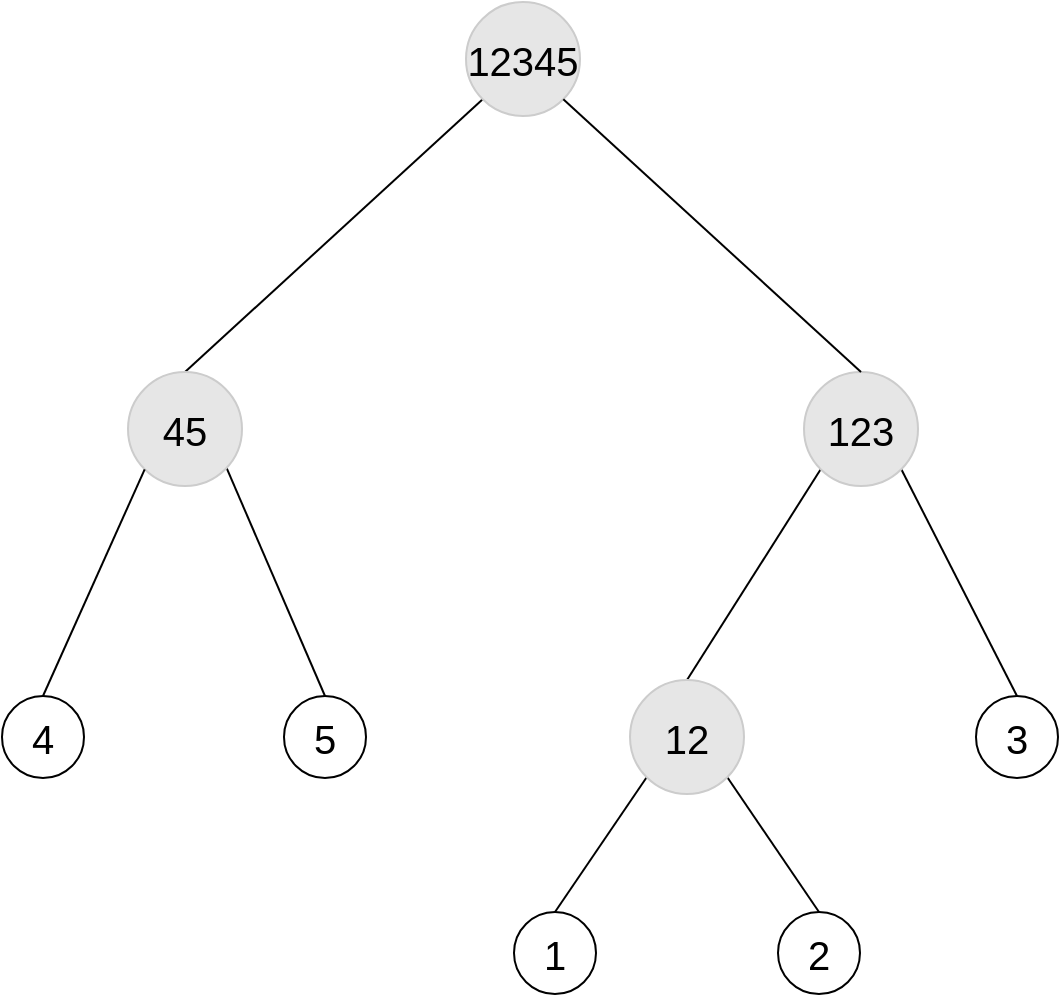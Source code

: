 <mxfile version="22.1.15" type="github" pages="3">
  <diagram name="ISMB_v2" id="_8pW4wHz2l0naxUJuMTV">
    <mxGraphModel dx="1834" dy="1193" grid="0" gridSize="10" guides="1" tooltips="1" connect="1" arrows="1" fold="1" page="0" pageScale="1" pageWidth="850" pageHeight="1100" background="none" math="0" shadow="0">
      <root>
        <mxCell id="1-xvEPNPl8uFFG34m83o-0" />
        <mxCell id="1-xvEPNPl8uFFG34m83o-1" parent="1-xvEPNPl8uFFG34m83o-0" />
        <mxCell id="1-xvEPNPl8uFFG34m83o-4" value="&lt;font style=&quot;font-size: 20px;&quot;&gt;&lt;span&gt;1&lt;/span&gt;&lt;/font&gt;" style="ellipse;whiteSpace=wrap;html=1;aspect=fixed;fontStyle=0" parent="1-xvEPNPl8uFFG34m83o-1" vertex="1">
          <mxGeometry x="148" y="348" width="41" height="41" as="geometry" />
        </mxCell>
        <mxCell id="1-xvEPNPl8uFFG34m83o-5" value="" style="endArrow=none;html=1;rounded=0;fillColor=#e1d5e7;strokeColor=#000000;fontStyle=0;exitX=0.5;exitY=0;exitDx=0;exitDy=0;entryX=0;entryY=1;entryDx=0;entryDy=0;" parent="1-xvEPNPl8uFFG34m83o-1" source="xdtNXbZ7dC_vvfU1BAyV-2" target="1-xvEPNPl8uFFG34m83o-20" edge="1">
          <mxGeometry width="50" height="50" relative="1" as="geometry">
            <mxPoint x="31" y="93" as="sourcePoint" />
            <mxPoint x="128.073" y="27.004" as="targetPoint" />
          </mxGeometry>
        </mxCell>
        <mxCell id="1-xvEPNPl8uFFG34m83o-6" value="" style="endArrow=none;html=1;rounded=0;exitX=0.5;exitY=0;exitDx=0;exitDy=0;entryX=0;entryY=1;entryDx=0;entryDy=0;fillColor=#e1d5e7;strokeColor=#000000;fontStyle=0;" parent="1-xvEPNPl8uFFG34m83o-1" source="xdtNXbZ7dC_vvfU1BAyV-4" target="xdtNXbZ7dC_vvfU1BAyV-3" edge="1">
          <mxGeometry width="50" height="50" relative="1" as="geometry">
            <mxPoint x="244.5" y="240" as="sourcePoint" />
            <mxPoint x="299.004" y="158.996" as="targetPoint" />
          </mxGeometry>
        </mxCell>
        <mxCell id="1-xvEPNPl8uFFG34m83o-7" value="" style="endArrow=none;html=1;rounded=0;entryX=1;entryY=1;entryDx=0;entryDy=0;exitX=0.5;exitY=0;exitDx=0;exitDy=0;fillColor=#e1d5e7;strokeColor=#000000;fontStyle=0" parent="1-xvEPNPl8uFFG34m83o-1" source="1-xvEPNPl8uFFG34m83o-13" target="xdtNXbZ7dC_vvfU1BAyV-4" edge="1">
          <mxGeometry width="50" height="50" relative="1" as="geometry">
            <mxPoint x="295.004" y="352.004" as="sourcePoint" />
            <mxPoint x="258.996" y="272.996" as="targetPoint" />
          </mxGeometry>
        </mxCell>
        <mxCell id="1-xvEPNPl8uFFG34m83o-8" value="" style="endArrow=none;html=1;rounded=0;exitX=0.5;exitY=0;exitDx=0;exitDy=0;fillColor=#e1d5e7;strokeColor=#000000;entryX=0;entryY=1;entryDx=0;entryDy=0;" parent="1-xvEPNPl8uFFG34m83o-1" source="1-xvEPNPl8uFFG34m83o-4" target="xdtNXbZ7dC_vvfU1BAyV-4" edge="1">
          <mxGeometry width="50" height="50" relative="1" as="geometry">
            <mxPoint x="141" y="344" as="sourcePoint" />
            <mxPoint x="233" y="270" as="targetPoint" />
          </mxGeometry>
        </mxCell>
        <mxCell id="1-xvEPNPl8uFFG34m83o-11" value="" style="endArrow=none;html=1;rounded=0;entryX=0.842;entryY=0.789;entryDx=0;entryDy=0;exitX=0.5;exitY=0;exitDx=0;exitDy=0;fillColor=#e1d5e7;strokeColor=#000000;fontStyle=0;entryPerimeter=0;" parent="1-xvEPNPl8uFFG34m83o-1" source="1-xvEPNPl8uFFG34m83o-16" target="xdtNXbZ7dC_vvfU1BAyV-2" edge="1">
          <mxGeometry width="50" height="50" relative="1" as="geometry">
            <mxPoint x="629.004" y="247.004" as="sourcePoint" />
            <mxPoint x="1.384" y="168.172" as="targetPoint" />
          </mxGeometry>
        </mxCell>
        <mxCell id="1-xvEPNPl8uFFG34m83o-12" value="" style="endArrow=none;html=1;rounded=0;entryX=1;entryY=1;entryDx=0;entryDy=0;exitX=0.5;exitY=0;exitDx=0;exitDy=0;fillColor=#e1d5e7;strokeColor=#000000;fontStyle=0;" parent="1-xvEPNPl8uFFG34m83o-1" source="1-xvEPNPl8uFFG34m83o-14" target="xdtNXbZ7dC_vvfU1BAyV-3" edge="1">
          <mxGeometry width="50" height="50" relative="1" as="geometry">
            <mxPoint x="376.5" y="238" as="sourcePoint" />
            <mxPoint x="326.579" y="159.506" as="targetPoint" />
          </mxGeometry>
        </mxCell>
        <mxCell id="1-xvEPNPl8uFFG34m83o-13" value="&lt;span style=&quot;font-size: 20px;&quot;&gt;2&lt;/span&gt;" style="ellipse;whiteSpace=wrap;html=1;aspect=fixed;fontStyle=0" parent="1-xvEPNPl8uFFG34m83o-1" vertex="1">
          <mxGeometry x="280" y="348" width="41" height="41" as="geometry" />
        </mxCell>
        <mxCell id="1-xvEPNPl8uFFG34m83o-14" value="&lt;font style=&quot;font-size: 20px;&quot;&gt;&lt;span&gt;3&lt;/span&gt;&lt;/font&gt;" style="ellipse;whiteSpace=wrap;html=1;aspect=fixed;fontStyle=0" parent="1-xvEPNPl8uFFG34m83o-1" vertex="1">
          <mxGeometry x="379" y="240" width="41" height="41" as="geometry" />
        </mxCell>
        <mxCell id="1-xvEPNPl8uFFG34m83o-15" value="&lt;span style=&quot;font-size: 20px;&quot;&gt;&lt;span&gt;4&lt;/span&gt;&lt;/span&gt;" style="ellipse;whiteSpace=wrap;html=1;aspect=fixed;fontStyle=0" parent="1-xvEPNPl8uFFG34m83o-1" vertex="1">
          <mxGeometry x="-108" y="240" width="41" height="41" as="geometry" />
        </mxCell>
        <mxCell id="1-xvEPNPl8uFFG34m83o-16" value="&lt;font style=&quot;font-size: 20px;&quot;&gt;&lt;span&gt;5&lt;/span&gt;&lt;/font&gt;" style="ellipse;whiteSpace=wrap;html=1;aspect=fixed;fontStyle=0" parent="1-xvEPNPl8uFFG34m83o-1" vertex="1">
          <mxGeometry x="33" y="240" width="41" height="41" as="geometry" />
        </mxCell>
        <mxCell id="1-xvEPNPl8uFFG34m83o-20" value="&lt;font style=&quot;font-size: 20px;&quot;&gt;&lt;span&gt;12345&lt;/span&gt;&lt;/font&gt;" style="ellipse;whiteSpace=wrap;html=1;aspect=fixed;fillColor=#E6E6E6;strokeColor=#CCCCCC;fontStyle=0" parent="1-xvEPNPl8uFFG34m83o-1" vertex="1">
          <mxGeometry x="124" y="-107" width="57" height="57" as="geometry" />
        </mxCell>
        <mxCell id="xdtNXbZ7dC_vvfU1BAyV-2" value="&lt;font style=&quot;font-size: 20px;&quot;&gt;&lt;span&gt;45&lt;/span&gt;&lt;/font&gt;" style="ellipse;whiteSpace=wrap;html=1;aspect=fixed;fillColor=#E6E6E6;strokeColor=#CCCCCC;fontStyle=0" parent="1-xvEPNPl8uFFG34m83o-1" vertex="1">
          <mxGeometry x="-45" y="78" width="57" height="57" as="geometry" />
        </mxCell>
        <mxCell id="xdtNXbZ7dC_vvfU1BAyV-3" value="&lt;font style=&quot;font-size: 20px;&quot;&gt;&lt;span&gt;123&lt;/span&gt;&lt;/font&gt;" style="ellipse;whiteSpace=wrap;html=1;aspect=fixed;fillColor=#E6E6E6;strokeColor=#CCCCCC;fontStyle=0" parent="1-xvEPNPl8uFFG34m83o-1" vertex="1">
          <mxGeometry x="293" y="78" width="57" height="57" as="geometry" />
        </mxCell>
        <mxCell id="xdtNXbZ7dC_vvfU1BAyV-4" value="&lt;font style=&quot;font-size: 20px;&quot;&gt;&lt;span&gt;12&lt;/span&gt;&lt;/font&gt;" style="ellipse;whiteSpace=wrap;html=1;aspect=fixed;fillColor=#E6E6E6;strokeColor=#CCCCCC;fontStyle=0" parent="1-xvEPNPl8uFFG34m83o-1" vertex="1">
          <mxGeometry x="206" y="232" width="57" height="57" as="geometry" />
        </mxCell>
        <mxCell id="xdtNXbZ7dC_vvfU1BAyV-5" value="" style="endArrow=none;html=1;rounded=0;exitX=0.5;exitY=0;exitDx=0;exitDy=0;fillColor=#e1d5e7;strokeColor=#000000;fontStyle=0;entryX=1;entryY=1;entryDx=0;entryDy=0;" parent="1-xvEPNPl8uFFG34m83o-1" source="xdtNXbZ7dC_vvfU1BAyV-3" target="1-xvEPNPl8uFFG34m83o-20" edge="1">
          <mxGeometry width="50" height="50" relative="1" as="geometry">
            <mxPoint x="-6" y="134" as="sourcePoint" />
            <mxPoint x="138.073" y="37.004" as="targetPoint" />
          </mxGeometry>
        </mxCell>
        <mxCell id="xdtNXbZ7dC_vvfU1BAyV-13" value="" style="endArrow=none;html=1;rounded=0;fillColor=#e1d5e7;strokeColor=#000000;fontStyle=0;exitX=0.5;exitY=0;exitDx=0;exitDy=0;entryX=0;entryY=1;entryDx=0;entryDy=0;" parent="1-xvEPNPl8uFFG34m83o-1" source="1-xvEPNPl8uFFG34m83o-15" target="xdtNXbZ7dC_vvfU1BAyV-2" edge="1">
          <mxGeometry width="50" height="50" relative="1" as="geometry">
            <mxPoint x="-177" y="176" as="sourcePoint" />
            <mxPoint x="-32.927" y="125.004" as="targetPoint" />
          </mxGeometry>
        </mxCell>
      </root>
    </mxGraphModel>
  </diagram>
  <diagram name="ISMB_v1" id="OkYL2JDsZOuHFSt1x4ls">
    <mxGraphModel dx="1434" dy="1193" grid="0" gridSize="10" guides="1" tooltips="1" connect="1" arrows="1" fold="1" page="0" pageScale="1" pageWidth="850" pageHeight="1100" background="none" math="0" shadow="0">
      <root>
        <mxCell id="qX1cy3uE3qjPtB238GDG-0" />
        <mxCell id="qX1cy3uE3qjPtB238GDG-1" parent="qX1cy3uE3qjPtB238GDG-0" />
        <mxCell id="dcohTInKKlZ0EyR_UnF3-0" value="&lt;b style=&quot;border-color: var(--border-color); color: rgb(0, 0, 0); font-family: Helvetica; font-size: 20px; font-style: normal; font-variant-ligatures: normal; font-variant-caps: normal; letter-spacing: normal; orphans: 2; text-align: center; text-indent: 0px; text-transform: none; widows: 2; word-spacing: 0px; -webkit-text-stroke-width: 0px; background-color: rgb(255, 255, 255); text-decoration-thickness: initial; text-decoration-style: initial; text-decoration-color: initial;&quot;&gt;34&lt;/b&gt;" style="ellipse;whiteSpace=wrap;html=1;aspect=fixed;" vertex="1" parent="qX1cy3uE3qjPtB238GDG-1">
          <mxGeometry x="216" y="197" width="41" height="41" as="geometry" />
        </mxCell>
        <mxCell id="dcohTInKKlZ0EyR_UnF3-1" value="&lt;font style=&quot;font-size: 20px;&quot;&gt;&lt;b&gt;1&lt;/b&gt;&lt;/font&gt;" style="ellipse;whiteSpace=wrap;html=1;aspect=fixed;" vertex="1" parent="qX1cy3uE3qjPtB238GDG-1">
          <mxGeometry x="25" y="313" width="41" height="41" as="geometry" />
        </mxCell>
        <mxCell id="dcohTInKKlZ0EyR_UnF3-2" value="" style="endArrow=none;html=1;rounded=0;exitX=0.5;exitY=0;exitDx=0;exitDy=0;entryX=0;entryY=1;entryDx=0;entryDy=0;" edge="1" parent="qX1cy3uE3qjPtB238GDG-1" source="dcohTInKKlZ0EyR_UnF3-13" target="dcohTInKKlZ0EyR_UnF3-15">
          <mxGeometry width="50" height="50" relative="1" as="geometry">
            <mxPoint x="210" y="215" as="sourcePoint" />
            <mxPoint x="208.073" y="24.304" as="targetPoint" />
          </mxGeometry>
        </mxCell>
        <mxCell id="dcohTInKKlZ0EyR_UnF3-3" value="" style="endArrow=none;html=1;rounded=0;exitX=0.5;exitY=0;exitDx=0;exitDy=0;entryX=0;entryY=1;entryDx=0;entryDy=0;" edge="1" parent="qX1cy3uE3qjPtB238GDG-1" source="dcohTInKKlZ0EyR_UnF3-12" target="dcohTInKKlZ0EyR_UnF3-13">
          <mxGeometry width="50" height="50" relative="1" as="geometry">
            <mxPoint x="69.996" y="207.004" as="sourcePoint" />
            <mxPoint x="143.004" y="120.996" as="targetPoint" />
          </mxGeometry>
        </mxCell>
        <mxCell id="dcohTInKKlZ0EyR_UnF3-4" value="" style="endArrow=none;html=1;rounded=0;entryX=1;entryY=1;entryDx=0;entryDy=0;exitX=0.5;exitY=0;exitDx=0;exitDy=0;" edge="1" parent="qX1cy3uE3qjPtB238GDG-1" source="dcohTInKKlZ0EyR_UnF3-9" target="dcohTInKKlZ0EyR_UnF3-12">
          <mxGeometry width="50" height="50" relative="1" as="geometry">
            <mxPoint x="106.004" y="315.004" as="sourcePoint" />
            <mxPoint x="69.996" y="235.996" as="targetPoint" />
          </mxGeometry>
        </mxCell>
        <mxCell id="dcohTInKKlZ0EyR_UnF3-5" value="" style="endArrow=none;html=1;rounded=0;entryX=0;entryY=1;entryDx=0;entryDy=0;exitX=0.5;exitY=0;exitDx=0;exitDy=0;" edge="1" parent="qX1cy3uE3qjPtB238GDG-1" source="dcohTInKKlZ0EyR_UnF3-1" target="dcohTInKKlZ0EyR_UnF3-12">
          <mxGeometry width="50" height="50" relative="1" as="geometry">
            <mxPoint x="-48" y="307" as="sourcePoint" />
            <mxPoint x="41.004" y="235.996" as="targetPoint" />
          </mxGeometry>
        </mxCell>
        <mxCell id="dcohTInKKlZ0EyR_UnF3-6" value="" style="endArrow=none;html=1;rounded=0;exitX=0.5;exitY=0;exitDx=0;exitDy=0;" edge="1" parent="qX1cy3uE3qjPtB238GDG-1" source="dcohTInKKlZ0EyR_UnF3-14">
          <mxGeometry width="50" height="50" relative="1" as="geometry">
            <mxPoint x="210" y="215" as="sourcePoint" />
            <mxPoint x="250.849" y="21.811" as="targetPoint" />
          </mxGeometry>
        </mxCell>
        <mxCell id="dcohTInKKlZ0EyR_UnF3-7" value="" style="endArrow=none;html=1;rounded=0;entryX=0;entryY=1;entryDx=0;entryDy=0;exitX=0.5;exitY=0;exitDx=0;exitDy=0;" edge="1" parent="qX1cy3uE3qjPtB238GDG-1" source="dcohTInKKlZ0EyR_UnF3-10" target="dcohTInKKlZ0EyR_UnF3-0">
          <mxGeometry width="50" height="50" relative="1" as="geometry">
            <mxPoint x="272.996" y="207.004" as="sourcePoint" />
            <mxPoint x="260" y="165" as="targetPoint" />
          </mxGeometry>
        </mxCell>
        <mxCell id="dcohTInKKlZ0EyR_UnF3-8" value="" style="endArrow=none;html=1;rounded=0;entryX=1;entryY=1;entryDx=0;entryDy=0;exitX=0.5;exitY=0;exitDx=0;exitDy=0;" edge="1" parent="qX1cy3uE3qjPtB238GDG-1" source="dcohTInKKlZ0EyR_UnF3-11" target="dcohTInKKlZ0EyR_UnF3-0">
          <mxGeometry width="50" height="50" relative="1" as="geometry">
            <mxPoint x="440.004" y="210.004" as="sourcePoint" />
            <mxPoint x="260" y="165" as="targetPoint" />
          </mxGeometry>
        </mxCell>
        <mxCell id="dcohTInKKlZ0EyR_UnF3-9" value="&lt;font style=&quot;font-size: 20px;&quot;&gt;&lt;b&gt;2&lt;/b&gt;&lt;/font&gt;" style="ellipse;whiteSpace=wrap;html=1;aspect=fixed;" vertex="1" parent="qX1cy3uE3qjPtB238GDG-1">
          <mxGeometry x="107" y="313" width="41" height="41" as="geometry" />
        </mxCell>
        <mxCell id="dcohTInKKlZ0EyR_UnF3-10" value="&lt;span style=&quot;font-size: 20px;&quot;&gt;&lt;b&gt;3&lt;/b&gt;&lt;/span&gt;" style="ellipse;whiteSpace=wrap;html=1;aspect=fixed;" vertex="1" parent="qX1cy3uE3qjPtB238GDG-1">
          <mxGeometry x="181" y="313" width="41" height="41" as="geometry" />
        </mxCell>
        <mxCell id="dcohTInKKlZ0EyR_UnF3-11" value="&lt;font style=&quot;font-size: 20px;&quot;&gt;&lt;b&gt;4&lt;/b&gt;&lt;/font&gt;" style="ellipse;whiteSpace=wrap;html=1;aspect=fixed;" vertex="1" parent="qX1cy3uE3qjPtB238GDG-1">
          <mxGeometry x="257" y="313" width="41" height="41" as="geometry" />
        </mxCell>
        <mxCell id="dcohTInKKlZ0EyR_UnF3-12" value="&lt;font style=&quot;font-size: 20px;&quot;&gt;&lt;b&gt;12&lt;/b&gt;&lt;/font&gt;" style="ellipse;whiteSpace=wrap;html=1;aspect=fixed;" vertex="1" parent="qX1cy3uE3qjPtB238GDG-1">
          <mxGeometry x="66" y="197" width="41" height="41" as="geometry" />
        </mxCell>
        <mxCell id="dcohTInKKlZ0EyR_UnF3-13" value="&lt;font style=&quot;font-size: 20px;&quot;&gt;&lt;b&gt;1234&lt;/b&gt;&lt;/font&gt;" style="ellipse;whiteSpace=wrap;html=1;aspect=fixed;" vertex="1" parent="qX1cy3uE3qjPtB238GDG-1">
          <mxGeometry x="138" y="71" width="51" height="51" as="geometry" />
        </mxCell>
        <mxCell id="dcohTInKKlZ0EyR_UnF3-14" value="&lt;font style=&quot;font-size: 20px;&quot;&gt;&lt;b&gt;5&lt;/b&gt;&lt;/font&gt;" style="ellipse;whiteSpace=wrap;html=1;aspect=fixed;" vertex="1" parent="qX1cy3uE3qjPtB238GDG-1">
          <mxGeometry x="292" y="81" width="41" height="41" as="geometry" />
        </mxCell>
        <mxCell id="dcohTInKKlZ0EyR_UnF3-15" value="&lt;font style=&quot;font-size: 20px;&quot;&gt;&lt;b&gt;12345&lt;/b&gt;&lt;/font&gt;" style="ellipse;whiteSpace=wrap;html=1;aspect=fixed;" vertex="1" parent="qX1cy3uE3qjPtB238GDG-1">
          <mxGeometry x="200" y="-30" width="60" height="60" as="geometry" />
        </mxCell>
        <mxCell id="dcohTInKKlZ0EyR_UnF3-16" value="" style="endArrow=none;html=1;rounded=0;entryX=1;entryY=1;entryDx=0;entryDy=0;exitX=0.5;exitY=0;exitDx=0;exitDy=0;" edge="1" parent="qX1cy3uE3qjPtB238GDG-1" source="dcohTInKKlZ0EyR_UnF3-0" target="dcohTInKKlZ0EyR_UnF3-13">
          <mxGeometry width="50" height="50" relative="1" as="geometry">
            <mxPoint x="200" y="193" as="sourcePoint" />
            <mxPoint x="250" y="143" as="targetPoint" />
          </mxGeometry>
        </mxCell>
      </root>
    </mxGraphModel>
  </diagram>
  <diagram name="AAAI_v1" id="enYgNVz1HByHyQiMkmE2">
    <mxGraphModel dx="1434" dy="793" grid="0" gridSize="10" guides="1" tooltips="1" connect="1" arrows="1" fold="1" page="0" pageScale="1" pageWidth="850" pageHeight="1100" background="none" math="0" shadow="0">
      <root>
        <mxCell id="0" />
        <mxCell id="1" parent="0" />
        <mxCell id="-AiD43YnRGqLnBZz7RkX-2" value="&lt;b style=&quot;border-color: var(--border-color); color: rgb(0, 0, 0); font-family: Helvetica; font-size: 20px; font-style: normal; font-variant-ligatures: normal; font-variant-caps: normal; letter-spacing: normal; orphans: 2; text-align: center; text-indent: 0px; text-transform: none; widows: 2; word-spacing: 0px; -webkit-text-stroke-width: 0px; background-color: rgb(255, 255, 255); text-decoration-thickness: initial; text-decoration-style: initial; text-decoration-color: initial;&quot;&gt;abc&lt;/b&gt;" style="ellipse;whiteSpace=wrap;html=1;aspect=fixed;fillColor=#dae8fc;strokeColor=#6c8ebf;" parent="1" vertex="1">
          <mxGeometry x="307" y="128" width="41" height="41" as="geometry" />
        </mxCell>
        <mxCell id="-AiD43YnRGqLnBZz7RkX-5" value="&lt;b style=&quot;border-color: var(--border-color); color: rgb(0, 0, 0); font-family: Helvetica; font-size: 20px; font-style: normal; font-variant-ligatures: normal; font-variant-caps: normal; letter-spacing: normal; orphans: 2; text-align: center; text-indent: 0px; text-transform: none; widows: 2; word-spacing: 0px; -webkit-text-stroke-width: 0px; background-color: rgb(255, 255, 255); text-decoration-thickness: initial; text-decoration-style: initial; text-decoration-color: initial;&quot;&gt;de&lt;/b&gt;" style="ellipse;whiteSpace=wrap;html=1;aspect=fixed;fillColor=#dae8fc;strokeColor=#6c8ebf;" parent="1" vertex="1">
          <mxGeometry x="506" y="128" width="41" height="41" as="geometry" />
        </mxCell>
        <mxCell id="-AiD43YnRGqLnBZz7RkX-8" value="&lt;font style=&quot;font-size: 20px;&quot;&gt;&lt;b&gt;a&lt;/b&gt;&lt;/font&gt;" style="ellipse;whiteSpace=wrap;html=1;aspect=fixed;fillColor=#f8cecc;strokeColor=#b85450;" parent="1" vertex="1">
          <mxGeometry x="148" y="348" width="41" height="41" as="geometry" />
        </mxCell>
        <mxCell id="-AiD43YnRGqLnBZz7RkX-11" value="" style="endArrow=none;html=1;rounded=0;exitX=1;exitY=0;exitDx=0;exitDy=0;fillColor=#e1d5e7;strokeColor=#9673a6;" parent="1" source="-AiD43YnRGqLnBZz7RkX-2" edge="1">
          <mxGeometry width="50" height="50" relative="1" as="geometry">
            <mxPoint x="399" y="252" as="sourcePoint" />
            <mxPoint x="397.073" y="61.304" as="targetPoint" />
          </mxGeometry>
        </mxCell>
        <mxCell id="-AiD43YnRGqLnBZz7RkX-13" value="" style="endArrow=none;html=1;rounded=0;exitX=1;exitY=0;exitDx=0;exitDy=0;entryX=0;entryY=1;entryDx=0;entryDy=0;fillColor=#e1d5e7;strokeColor=#9673a6;" parent="1" target="-AiD43YnRGqLnBZz7RkX-2" edge="1">
          <mxGeometry width="50" height="50" relative="1" as="geometry">
            <mxPoint x="258.996" y="244.004" as="sourcePoint" />
            <mxPoint x="449" y="202" as="targetPoint" />
          </mxGeometry>
        </mxCell>
        <mxCell id="-AiD43YnRGqLnBZz7RkX-14" value="" style="endArrow=none;html=1;rounded=0;entryX=1;entryY=1;entryDx=0;entryDy=0;exitX=0;exitY=0;exitDx=0;exitDy=0;fillColor=#e1d5e7;strokeColor=#9673a6;" parent="1" edge="1">
          <mxGeometry width="50" height="50" relative="1" as="geometry">
            <mxPoint x="295.004" y="352.004" as="sourcePoint" />
            <mxPoint x="258.996" y="272.996" as="targetPoint" />
          </mxGeometry>
        </mxCell>
        <mxCell id="-AiD43YnRGqLnBZz7RkX-15" value="" style="endArrow=none;html=1;rounded=0;entryX=0;entryY=1;entryDx=0;entryDy=0;exitX=1;exitY=0;exitDx=0;exitDy=0;fillColor=#e1d5e7;strokeColor=#9673a6;" parent="1" source="-AiD43YnRGqLnBZz7RkX-8" edge="1">
          <mxGeometry width="50" height="50" relative="1" as="geometry">
            <mxPoint x="141" y="344" as="sourcePoint" />
            <mxPoint x="230.004" y="272.996" as="targetPoint" />
          </mxGeometry>
        </mxCell>
        <mxCell id="-AiD43YnRGqLnBZz7RkX-16" value="" style="endArrow=none;html=1;rounded=0;exitX=0;exitY=0;exitDx=0;exitDy=0;fillColor=#e1d5e7;strokeColor=#9673a6;" parent="1" source="-AiD43YnRGqLnBZz7RkX-5" edge="1">
          <mxGeometry width="50" height="50" relative="1" as="geometry">
            <mxPoint x="399" y="252" as="sourcePoint" />
            <mxPoint x="439.849" y="58.811" as="targetPoint" />
          </mxGeometry>
        </mxCell>
        <mxCell id="-AiD43YnRGqLnBZz7RkX-17" value="" style="endArrow=none;html=1;rounded=0;entryX=0;entryY=1;entryDx=0;entryDy=0;exitX=1;exitY=0;exitDx=0;exitDy=0;fillColor=#e1d5e7;strokeColor=#9673a6;" parent="1" target="-AiD43YnRGqLnBZz7RkX-5" edge="1">
          <mxGeometry width="50" height="50" relative="1" as="geometry">
            <mxPoint x="461.996" y="244.004" as="sourcePoint" />
            <mxPoint x="449" y="202" as="targetPoint" />
          </mxGeometry>
        </mxCell>
        <mxCell id="-AiD43YnRGqLnBZz7RkX-18" value="" style="endArrow=none;html=1;rounded=0;entryX=1;entryY=1;entryDx=0;entryDy=0;exitX=0;exitY=0;exitDx=0;exitDy=0;fillColor=#e1d5e7;strokeColor=#9673a6;" parent="1" source="-AiD43YnRGqLnBZz7RkX-24" target="-AiD43YnRGqLnBZz7RkX-5" edge="1">
          <mxGeometry width="50" height="50" relative="1" as="geometry">
            <mxPoint x="629.004" y="247.004" as="sourcePoint" />
            <mxPoint x="449" y="202" as="targetPoint" />
          </mxGeometry>
        </mxCell>
        <mxCell id="-AiD43YnRGqLnBZz7RkX-20" value="" style="endArrow=none;html=1;rounded=0;entryX=1;entryY=1;entryDx=0;entryDy=0;exitX=0.5;exitY=0;exitDx=0;exitDy=0;fillColor=#e1d5e7;strokeColor=#9673a6;" parent="1" target="-AiD43YnRGqLnBZz7RkX-2" edge="1">
          <mxGeometry width="50" height="50" relative="1" as="geometry">
            <mxPoint x="376.5" y="238" as="sourcePoint" />
            <mxPoint x="449" y="197" as="targetPoint" />
          </mxGeometry>
        </mxCell>
        <mxCell id="-AiD43YnRGqLnBZz7RkX-21" value="&lt;font style=&quot;font-size: 20px;&quot;&gt;&lt;b&gt;b&lt;/b&gt;&lt;/font&gt;" style="ellipse;whiteSpace=wrap;html=1;aspect=fixed;fillColor=#f8cecc;strokeColor=#b85450;" parent="1" vertex="1">
          <mxGeometry x="280" y="348" width="41" height="41" as="geometry" />
        </mxCell>
        <mxCell id="-AiD43YnRGqLnBZz7RkX-22" value="&lt;font style=&quot;font-size: 20px;&quot;&gt;&lt;b&gt;c&lt;/b&gt;&lt;/font&gt;" style="ellipse;whiteSpace=wrap;html=1;aspect=fixed;fillColor=#f8cecc;strokeColor=#b85450;" parent="1" vertex="1">
          <mxGeometry x="361" y="240" width="41" height="41" as="geometry" />
        </mxCell>
        <mxCell id="-AiD43YnRGqLnBZz7RkX-23" value="&lt;span style=&quot;font-size: 20px;&quot;&gt;&lt;b&gt;e&lt;/b&gt;&lt;/span&gt;" style="ellipse;whiteSpace=wrap;html=1;aspect=fixed;fillColor=#f8cecc;strokeColor=#b85450;" parent="1" vertex="1">
          <mxGeometry x="431" y="240" width="41" height="41" as="geometry" />
        </mxCell>
        <mxCell id="-AiD43YnRGqLnBZz7RkX-24" value="&lt;font style=&quot;font-size: 20px;&quot;&gt;&lt;b&gt;d&lt;/b&gt;&lt;/font&gt;" style="ellipse;whiteSpace=wrap;html=1;aspect=fixed;fillColor=#f8cecc;strokeColor=#b85450;" parent="1" vertex="1">
          <mxGeometry x="594" y="240" width="41" height="41" as="geometry" />
        </mxCell>
        <mxCell id="-AiD43YnRGqLnBZz7RkX-25" value="&lt;font style=&quot;font-size: 20px;&quot;&gt;&lt;b&gt;ab&lt;/b&gt;&lt;/font&gt;" style="ellipse;whiteSpace=wrap;html=1;aspect=fixed;fillColor=#dae8fc;strokeColor=#6c8ebf;" parent="1" vertex="1">
          <mxGeometry x="224" y="240" width="41" height="41" as="geometry" />
        </mxCell>
        <mxCell id="-AiD43YnRGqLnBZz7RkX-26" value="&lt;font style=&quot;font-size: 20px;&quot;&gt;&lt;b&gt;abc&lt;/b&gt;&lt;/font&gt;" style="ellipse;whiteSpace=wrap;html=1;aspect=fixed;fillColor=#dae8fc;strokeColor=#6c8ebf;" parent="1" vertex="1">
          <mxGeometry x="307" y="128" width="41" height="41" as="geometry" />
        </mxCell>
        <mxCell id="-AiD43YnRGqLnBZz7RkX-27" value="&lt;font style=&quot;font-size: 20px;&quot;&gt;&lt;b&gt;de&lt;/b&gt;&lt;/font&gt;" style="ellipse;whiteSpace=wrap;html=1;aspect=fixed;fillColor=#dae8fc;strokeColor=#6c8ebf;" parent="1" vertex="1">
          <mxGeometry x="506" y="128" width="41" height="41" as="geometry" />
        </mxCell>
        <mxCell id="-AiD43YnRGqLnBZz7RkX-28" value="&lt;font style=&quot;font-size: 20px;&quot;&gt;&lt;b&gt;abcde&lt;/b&gt;&lt;/font&gt;" style="ellipse;whiteSpace=wrap;html=1;aspect=fixed;fillColor=#dae8fc;strokeColor=#6c8ebf;" parent="1" vertex="1">
          <mxGeometry x="389" y="7" width="60" height="60" as="geometry" />
        </mxCell>
      </root>
    </mxGraphModel>
  </diagram>
</mxfile>
